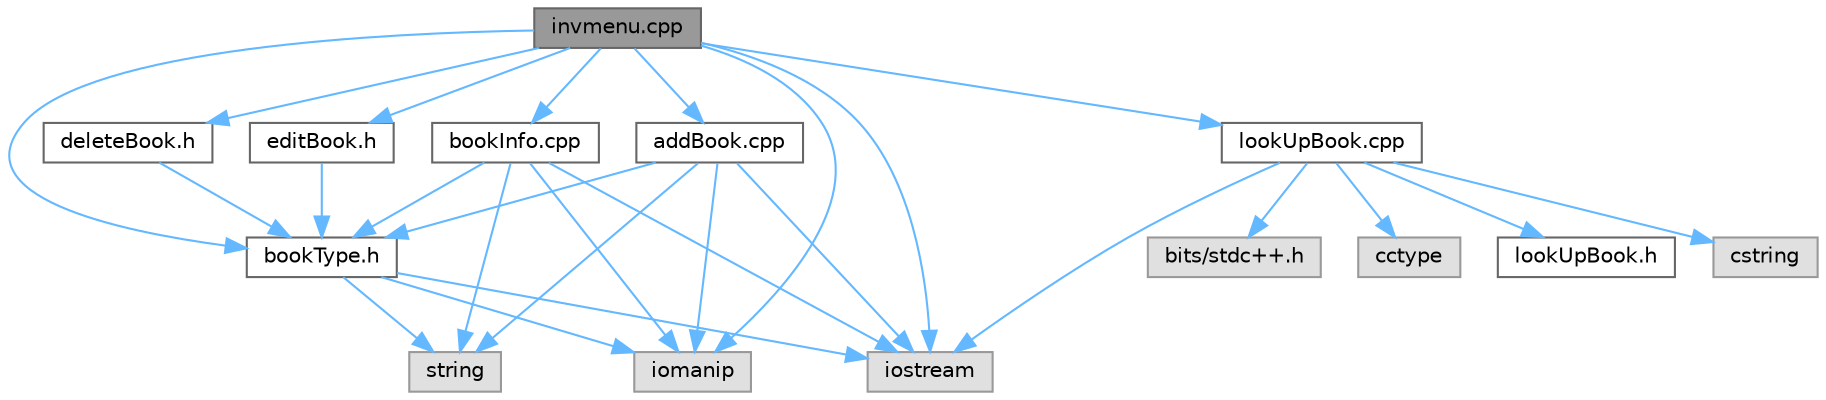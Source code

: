 digraph "invmenu.cpp"
{
 // LATEX_PDF_SIZE
  bgcolor="transparent";
  edge [fontname=Helvetica,fontsize=10,labelfontname=Helvetica,labelfontsize=10];
  node [fontname=Helvetica,fontsize=10,shape=box,height=0.2,width=0.4];
  Node1 [label="invmenu.cpp",height=0.2,width=0.4,color="gray40", fillcolor="grey60", style="filled", fontcolor="black",tooltip="Implementation of the inventory menu for Serendipity Booksellers."];
  Node1 -> Node2 [color="steelblue1",style="solid"];
  Node2 [label="bookType.h",height=0.2,width=0.4,color="grey40", fillcolor="white", style="filled",URL="$bookType_8h.html",tooltip="Book inventory item class."];
  Node2 -> Node3 [color="steelblue1",style="solid"];
  Node3 [label="string",height=0.2,width=0.4,color="grey60", fillcolor="#E0E0E0", style="filled",tooltip=" "];
  Node2 -> Node4 [color="steelblue1",style="solid"];
  Node4 [label="iomanip",height=0.2,width=0.4,color="grey60", fillcolor="#E0E0E0", style="filled",tooltip=" "];
  Node2 -> Node5 [color="steelblue1",style="solid"];
  Node5 [label="iostream",height=0.2,width=0.4,color="grey60", fillcolor="#E0E0E0", style="filled",tooltip=" "];
  Node1 -> Node6 [color="steelblue1",style="solid"];
  Node6 [label="addBook.cpp",height=0.2,width=0.4,color="grey40", fillcolor="white", style="filled",URL="$addBook_8cpp.html",tooltip="Implementation of the book addition module for Serendipity Booksellers."];
  Node6 -> Node2 [color="steelblue1",style="solid"];
  Node6 -> Node3 [color="steelblue1",style="solid"];
  Node6 -> Node5 [color="steelblue1",style="solid"];
  Node6 -> Node4 [color="steelblue1",style="solid"];
  Node1 -> Node7 [color="steelblue1",style="solid"];
  Node7 [label="lookUpBook.cpp",height=0.2,width=0.4,color="grey40", fillcolor="white", style="filled",URL="$lookUpBook_8cpp.html",tooltip="Implementation of book lookup functionality."];
  Node7 -> Node5 [color="steelblue1",style="solid"];
  Node7 -> Node8 [color="steelblue1",style="solid"];
  Node8 [label="cstring",height=0.2,width=0.4,color="grey60", fillcolor="#E0E0E0", style="filled",tooltip=" "];
  Node7 -> Node9 [color="steelblue1",style="solid"];
  Node9 [label="bits/stdc++.h",height=0.2,width=0.4,color="grey60", fillcolor="#E0E0E0", style="filled",tooltip=" "];
  Node7 -> Node10 [color="steelblue1",style="solid"];
  Node10 [label="cctype",height=0.2,width=0.4,color="grey60", fillcolor="#E0E0E0", style="filled",tooltip=" "];
  Node7 -> Node11 [color="steelblue1",style="solid"];
  Node11 [label="lookUpBook.h",height=0.2,width=0.4,color="grey40", fillcolor="white", style="filled",URL="$lookUpBook_8h.html",tooltip="Header for book lookup functionality."];
  Node1 -> Node12 [color="steelblue1",style="solid"];
  Node12 [label="bookInfo.cpp",height=0.2,width=0.4,color="grey40", fillcolor="white", style="filled",URL="$bookInfo_8cpp.html",tooltip="Implementation of the book information display module for Serendipity Booksellers."];
  Node12 -> Node5 [color="steelblue1",style="solid"];
  Node12 -> Node4 [color="steelblue1",style="solid"];
  Node12 -> Node3 [color="steelblue1",style="solid"];
  Node12 -> Node2 [color="steelblue1",style="solid"];
  Node1 -> Node13 [color="steelblue1",style="solid"];
  Node13 [label="deleteBook.h",height=0.2,width=0.4,color="grey40", fillcolor="white", style="filled",URL="$deleteBook_8h.html",tooltip="Header for the book deletion module of Serendipity Booksellers."];
  Node13 -> Node2 [color="steelblue1",style="solid"];
  Node1 -> Node14 [color="steelblue1",style="solid"];
  Node14 [label="editBook.h",height=0.2,width=0.4,color="grey40", fillcolor="white", style="filled",URL="$editBook_8h.html",tooltip="Header file for the book editing functionality."];
  Node14 -> Node2 [color="steelblue1",style="solid"];
  Node1 -> Node4 [color="steelblue1",style="solid"];
  Node1 -> Node5 [color="steelblue1",style="solid"];
}
